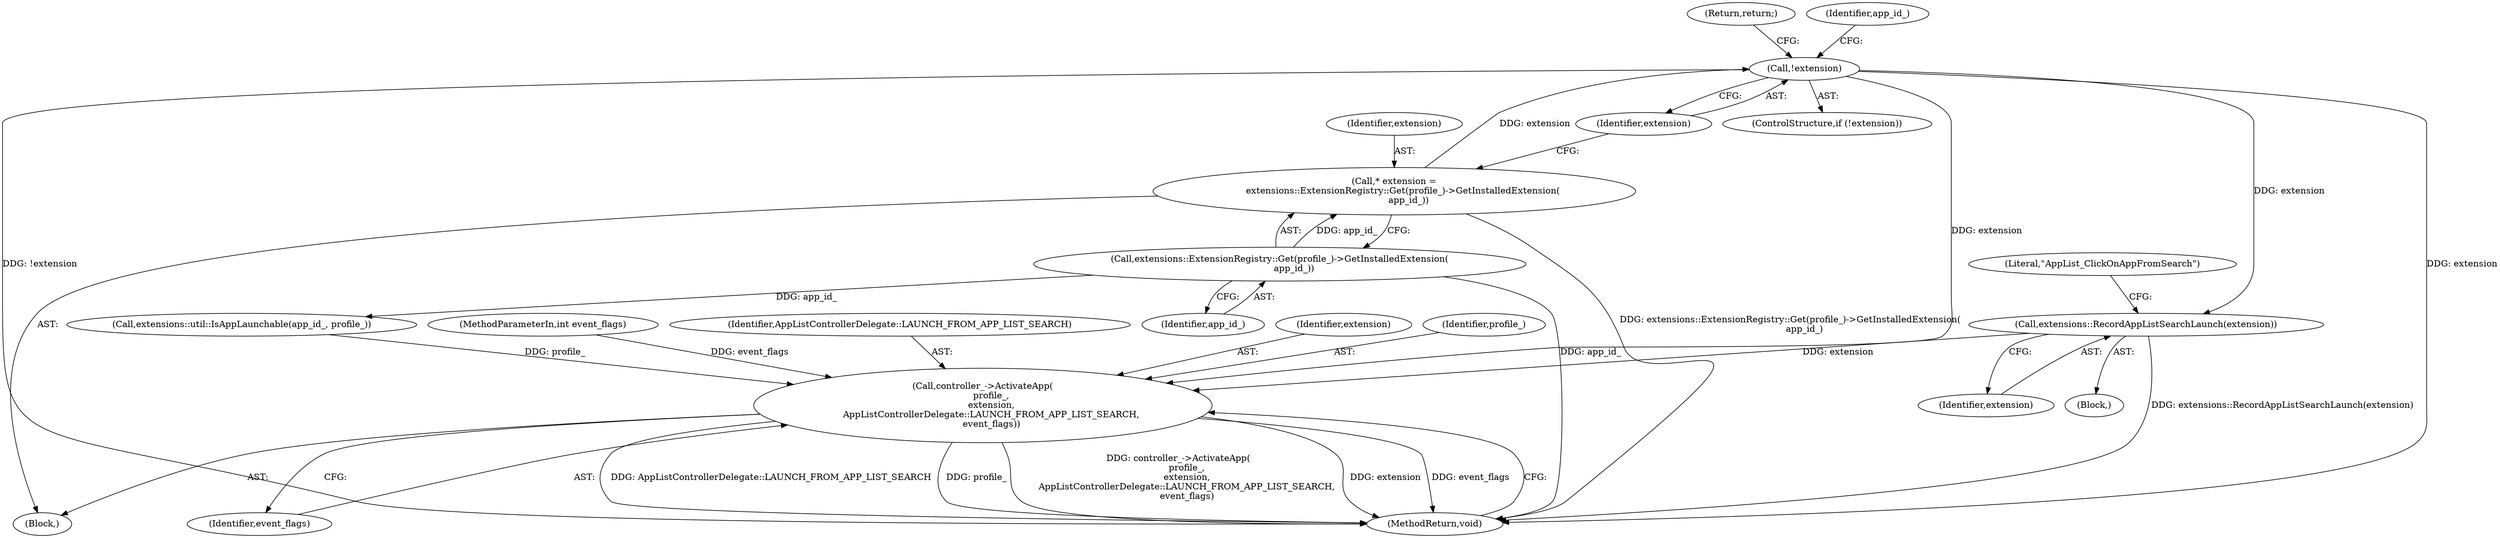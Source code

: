 digraph "0_Chrome_db93178bcaaf7e99ebb18bd51fa99b2feaf47e1f_6@pointer" {
"1000128" [label="(Call,extensions::RecordAppListSearchLaunch(extension))"];
"1000111" [label="(Call,!extension)"];
"1000106" [label="(Call,* extension =\n      extensions::ExtensionRegistry::Get(profile_)->GetInstalledExtension(\n          app_id_))"];
"1000108" [label="(Call,extensions::ExtensionRegistry::Get(profile_)->GetInstalledExtension(\n          app_id_))"];
"1000133" [label="(Call,controller_->ActivateApp(\n      profile_,\n      extension,\n      AppListControllerDelegate::LAUNCH_FROM_APP_LIST_SEARCH,\n      event_flags))"];
"1000106" [label="(Call,* extension =\n      extensions::ExtensionRegistry::Get(profile_)->GetInstalledExtension(\n          app_id_))"];
"1000112" [label="(Identifier,extension)"];
"1000113" [label="(Return,return;)"];
"1000116" [label="(Call,extensions::util::IsAppLaunchable(app_id_, profile_))"];
"1000101" [label="(MethodParameterIn,int event_flags)"];
"1000111" [label="(Call,!extension)"];
"1000128" [label="(Call,extensions::RecordAppListSearchLaunch(extension))"];
"1000108" [label="(Call,extensions::ExtensionRegistry::Get(profile_)->GetInstalledExtension(\n          app_id_))"];
"1000107" [label="(Identifier,extension)"];
"1000133" [label="(Call,controller_->ActivateApp(\n      profile_,\n      extension,\n      AppListControllerDelegate::LAUNCH_FROM_APP_LIST_SEARCH,\n      event_flags))"];
"1000109" [label="(Identifier,app_id_)"];
"1000110" [label="(ControlStructure,if (!extension))"];
"1000136" [label="(Identifier,AppListControllerDelegate::LAUNCH_FROM_APP_LIST_SEARCH)"];
"1000138" [label="(MethodReturn,void)"];
"1000129" [label="(Identifier,extension)"];
"1000137" [label="(Identifier,event_flags)"];
"1000102" [label="(Block,)"];
"1000135" [label="(Identifier,extension)"];
"1000134" [label="(Identifier,profile_)"];
"1000132" [label="(Literal,\"AppList_ClickOnAppFromSearch\")"];
"1000127" [label="(Block,)"];
"1000117" [label="(Identifier,app_id_)"];
"1000128" -> "1000127"  [label="AST: "];
"1000128" -> "1000129"  [label="CFG: "];
"1000129" -> "1000128"  [label="AST: "];
"1000132" -> "1000128"  [label="CFG: "];
"1000128" -> "1000138"  [label="DDG: extensions::RecordAppListSearchLaunch(extension)"];
"1000111" -> "1000128"  [label="DDG: extension"];
"1000128" -> "1000133"  [label="DDG: extension"];
"1000111" -> "1000110"  [label="AST: "];
"1000111" -> "1000112"  [label="CFG: "];
"1000112" -> "1000111"  [label="AST: "];
"1000113" -> "1000111"  [label="CFG: "];
"1000117" -> "1000111"  [label="CFG: "];
"1000111" -> "1000138"  [label="DDG: extension"];
"1000111" -> "1000138"  [label="DDG: !extension"];
"1000106" -> "1000111"  [label="DDG: extension"];
"1000111" -> "1000133"  [label="DDG: extension"];
"1000106" -> "1000102"  [label="AST: "];
"1000106" -> "1000108"  [label="CFG: "];
"1000107" -> "1000106"  [label="AST: "];
"1000108" -> "1000106"  [label="AST: "];
"1000112" -> "1000106"  [label="CFG: "];
"1000106" -> "1000138"  [label="DDG: extensions::ExtensionRegistry::Get(profile_)->GetInstalledExtension(\n          app_id_)"];
"1000108" -> "1000106"  [label="DDG: app_id_"];
"1000108" -> "1000109"  [label="CFG: "];
"1000109" -> "1000108"  [label="AST: "];
"1000108" -> "1000138"  [label="DDG: app_id_"];
"1000108" -> "1000116"  [label="DDG: app_id_"];
"1000133" -> "1000102"  [label="AST: "];
"1000133" -> "1000137"  [label="CFG: "];
"1000134" -> "1000133"  [label="AST: "];
"1000135" -> "1000133"  [label="AST: "];
"1000136" -> "1000133"  [label="AST: "];
"1000137" -> "1000133"  [label="AST: "];
"1000138" -> "1000133"  [label="CFG: "];
"1000133" -> "1000138"  [label="DDG: AppListControllerDelegate::LAUNCH_FROM_APP_LIST_SEARCH"];
"1000133" -> "1000138"  [label="DDG: profile_"];
"1000133" -> "1000138"  [label="DDG: controller_->ActivateApp(\n      profile_,\n      extension,\n      AppListControllerDelegate::LAUNCH_FROM_APP_LIST_SEARCH,\n      event_flags)"];
"1000133" -> "1000138"  [label="DDG: extension"];
"1000133" -> "1000138"  [label="DDG: event_flags"];
"1000116" -> "1000133"  [label="DDG: profile_"];
"1000101" -> "1000133"  [label="DDG: event_flags"];
}
